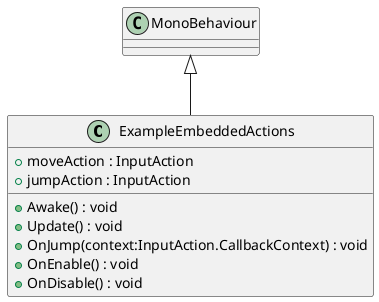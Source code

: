 @startuml
class ExampleEmbeddedActions {
    + moveAction : InputAction
    + jumpAction : InputAction
    + Awake() : void
    + Update() : void
    + OnJump(context:InputAction.CallbackContext) : void
    + OnEnable() : void
    + OnDisable() : void
}
MonoBehaviour <|-- ExampleEmbeddedActions
@enduml
